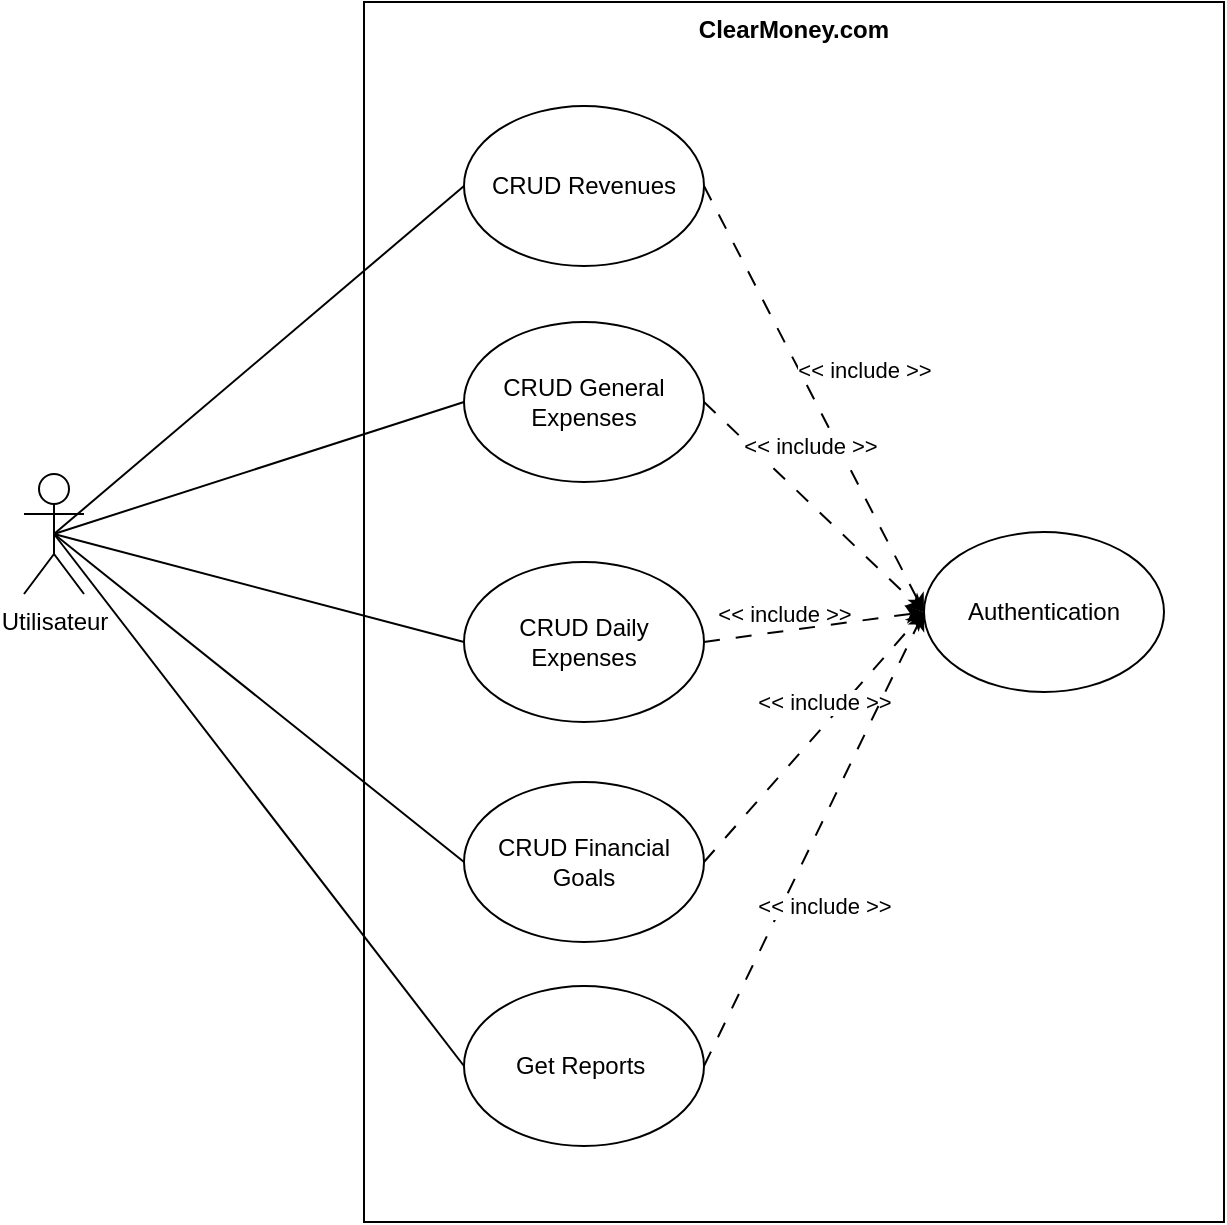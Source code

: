 <mxfile>
    <diagram name="Page-1" id="5QJrJIzcXwLKa7ETfwGM">
        <mxGraphModel dx="92" dy="399" grid="1" gridSize="10" guides="1" tooltips="1" connect="1" arrows="1" fold="1" page="1" pageScale="1" pageWidth="850" pageHeight="1100" math="0" shadow="0">
            <root>
                <mxCell id="0"/>
                <mxCell id="1" parent="0"/>
                <mxCell id="36gx3z8lY3JEfR8uMzHo-1" value="&lt;b&gt;ClearMoney.com&lt;/b&gt;" style="html=1;whiteSpace=wrap;verticalAlign=top;" parent="1" vertex="1">
                    <mxGeometry x="1500" y="260" width="430" height="610" as="geometry"/>
                </mxCell>
                <mxCell id="36gx3z8lY3JEfR8uMzHo-2" style="rounded=0;orthogonalLoop=1;jettySize=auto;html=1;exitX=1;exitY=0.5;exitDx=0;exitDy=0;entryX=0;entryY=0.5;entryDx=0;entryDy=0;dashed=1;dashPattern=8 8;" parent="1" source="36gx3z8lY3JEfR8uMzHo-4" target="36gx3z8lY3JEfR8uMzHo-11" edge="1">
                    <mxGeometry relative="1" as="geometry"/>
                </mxCell>
                <mxCell id="36gx3z8lY3JEfR8uMzHo-3" value="&amp;lt;&amp;lt; include &amp;gt;&amp;gt;" style="edgeLabel;html=1;align=center;verticalAlign=middle;resizable=0;points=[];shadow=0;" parent="36gx3z8lY3JEfR8uMzHo-2" vertex="1" connectable="0">
                    <mxGeometry x="-0.075" y="-1" relative="1" as="geometry">
                        <mxPoint x="-10" y="115" as="offset"/>
                    </mxGeometry>
                </mxCell>
                <mxCell id="36gx3z8lY3JEfR8uMzHo-4" value="CRUD Revenues" style="ellipse;whiteSpace=wrap;html=1;" parent="1" vertex="1">
                    <mxGeometry x="1550" y="312" width="120" height="80" as="geometry"/>
                </mxCell>
                <mxCell id="36gx3z8lY3JEfR8uMzHo-5" style="rounded=0;orthogonalLoop=1;jettySize=auto;html=1;exitX=1;exitY=0.5;exitDx=0;exitDy=0;entryX=0;entryY=0.5;entryDx=0;entryDy=0;dashed=1;dashPattern=8 8;" parent="1" source="36gx3z8lY3JEfR8uMzHo-6" target="36gx3z8lY3JEfR8uMzHo-11" edge="1">
                    <mxGeometry relative="1" as="geometry"/>
                </mxCell>
                <mxCell id="36gx3z8lY3JEfR8uMzHo-6" value="CRUD General Expenses" style="ellipse;whiteSpace=wrap;html=1;" parent="1" vertex="1">
                    <mxGeometry x="1550" y="420" width="120" height="80" as="geometry"/>
                </mxCell>
                <mxCell id="36gx3z8lY3JEfR8uMzHo-7" style="rounded=0;orthogonalLoop=1;jettySize=auto;html=1;exitX=1;exitY=0.5;exitDx=0;exitDy=0;entryX=0;entryY=0.5;entryDx=0;entryDy=0;dashed=1;dashPattern=8 8;" parent="1" source="36gx3z8lY3JEfR8uMzHo-8" target="36gx3z8lY3JEfR8uMzHo-11" edge="1">
                    <mxGeometry relative="1" as="geometry"/>
                </mxCell>
                <mxCell id="36gx3z8lY3JEfR8uMzHo-8" value="&lt;div style=&quot;direction: rtl;&quot;&gt;&lt;span style=&quot;background-color: initial;&quot;&gt;CRUD Financial Goals&lt;/span&gt;&lt;/div&gt;" style="ellipse;whiteSpace=wrap;html=1;" parent="1" vertex="1">
                    <mxGeometry x="1550" y="650" width="120" height="80" as="geometry"/>
                </mxCell>
                <mxCell id="36gx3z8lY3JEfR8uMzHo-9" style="rounded=0;orthogonalLoop=1;jettySize=auto;html=1;exitX=1;exitY=0.5;exitDx=0;exitDy=0;entryX=0;entryY=0.5;entryDx=0;entryDy=0;dashed=1;dashPattern=8 8;" parent="1" source="36gx3z8lY3JEfR8uMzHo-10" target="36gx3z8lY3JEfR8uMzHo-11" edge="1">
                    <mxGeometry relative="1" as="geometry"/>
                </mxCell>
                <mxCell id="36gx3z8lY3JEfR8uMzHo-10" value="CRUD Daily Expenses" style="ellipse;whiteSpace=wrap;html=1;" parent="1" vertex="1">
                    <mxGeometry x="1550" y="540" width="120" height="80" as="geometry"/>
                </mxCell>
                <mxCell id="36gx3z8lY3JEfR8uMzHo-11" value="Authentication" style="ellipse;whiteSpace=wrap;html=1;" parent="1" vertex="1">
                    <mxGeometry x="1780" y="525" width="120" height="80" as="geometry"/>
                </mxCell>
                <mxCell id="36gx3z8lY3JEfR8uMzHo-12" style="rounded=0;orthogonalLoop=1;jettySize=auto;html=1;exitX=0.5;exitY=0.5;exitDx=0;exitDy=0;exitPerimeter=0;entryX=0;entryY=0.5;entryDx=0;entryDy=0;endArrow=none;endFill=0;" parent="1" source="36gx3z8lY3JEfR8uMzHo-16" target="36gx3z8lY3JEfR8uMzHo-4" edge="1">
                    <mxGeometry relative="1" as="geometry"/>
                </mxCell>
                <mxCell id="36gx3z8lY3JEfR8uMzHo-13" style="rounded=0;orthogonalLoop=1;jettySize=auto;html=1;exitX=0.5;exitY=0.5;exitDx=0;exitDy=0;exitPerimeter=0;entryX=0;entryY=0.5;entryDx=0;entryDy=0;endArrow=none;endFill=0;" parent="1" source="36gx3z8lY3JEfR8uMzHo-16" target="36gx3z8lY3JEfR8uMzHo-6" edge="1">
                    <mxGeometry relative="1" as="geometry"/>
                </mxCell>
                <mxCell id="36gx3z8lY3JEfR8uMzHo-14" style="rounded=0;orthogonalLoop=1;jettySize=auto;html=1;exitX=0.5;exitY=0.5;exitDx=0;exitDy=0;exitPerimeter=0;entryX=0;entryY=0.5;entryDx=0;entryDy=0;endArrow=none;endFill=0;" parent="1" source="36gx3z8lY3JEfR8uMzHo-16" target="36gx3z8lY3JEfR8uMzHo-10" edge="1">
                    <mxGeometry relative="1" as="geometry"/>
                </mxCell>
                <mxCell id="36gx3z8lY3JEfR8uMzHo-15" style="rounded=0;orthogonalLoop=1;jettySize=auto;html=1;exitX=0.5;exitY=0.5;exitDx=0;exitDy=0;exitPerimeter=0;entryX=0;entryY=0.5;entryDx=0;entryDy=0;endArrow=none;endFill=0;" parent="1" source="36gx3z8lY3JEfR8uMzHo-16" target="36gx3z8lY3JEfR8uMzHo-8" edge="1">
                    <mxGeometry relative="1" as="geometry"/>
                </mxCell>
                <mxCell id="36gx3z8lY3JEfR8uMzHo-16" value="Utilisateur" style="shape=umlActor;verticalLabelPosition=bottom;verticalAlign=top;html=1;outlineConnect=0;" parent="1" vertex="1">
                    <mxGeometry x="1330" y="496" width="30" height="60" as="geometry"/>
                </mxCell>
                <mxCell id="36gx3z8lY3JEfR8uMzHo-17" value="&amp;lt;&amp;lt; include &amp;gt;&amp;gt;" style="edgeLabel;html=1;align=center;verticalAlign=middle;resizable=0;points=[];" parent="1" vertex="1" connectable="0">
                    <mxGeometry x="1700.002" y="470.002" as="geometry">
                        <mxPoint x="23" y="12" as="offset"/>
                    </mxGeometry>
                </mxCell>
                <mxCell id="36gx3z8lY3JEfR8uMzHo-18" value="&amp;lt;&amp;lt; include &amp;gt;&amp;gt;" style="edgeLabel;html=1;align=center;verticalAlign=middle;resizable=0;points=[];" parent="1" vertex="1" connectable="0">
                    <mxGeometry x="1749.592" y="444.072" as="geometry"/>
                </mxCell>
                <mxCell id="36gx3z8lY3JEfR8uMzHo-19" value="&amp;lt;&amp;lt; include &amp;gt;&amp;gt;" style="edgeLabel;html=1;align=center;verticalAlign=middle;resizable=0;points=[];" parent="1" vertex="1" connectable="0">
                    <mxGeometry x="1730.002" y="610.002" as="geometry"/>
                </mxCell>
                <mxCell id="36gx3z8lY3JEfR8uMzHo-20" style="rounded=0;orthogonalLoop=1;jettySize=auto;html=1;exitX=1;exitY=0.5;exitDx=0;exitDy=0;entryX=0;entryY=0.5;entryDx=0;entryDy=0;dashed=1;dashPattern=8 8;" parent="1" source="36gx3z8lY3JEfR8uMzHo-21" target="36gx3z8lY3JEfR8uMzHo-11" edge="1">
                    <mxGeometry relative="1" as="geometry">
                        <mxPoint x="1800" y="610" as="targetPoint"/>
                    </mxGeometry>
                </mxCell>
                <mxCell id="36gx3z8lY3JEfR8uMzHo-21" value="&lt;div style=&quot;direction: rtl;&quot;&gt;&amp;nbsp;Get Reports&lt;/div&gt;" style="ellipse;whiteSpace=wrap;html=1;" parent="1" vertex="1">
                    <mxGeometry x="1550" y="752" width="120" height="80" as="geometry"/>
                </mxCell>
                <mxCell id="36gx3z8lY3JEfR8uMzHo-22" style="rounded=0;orthogonalLoop=1;jettySize=auto;html=1;exitX=0.5;exitY=0.5;exitDx=0;exitDy=0;exitPerimeter=0;entryX=0;entryY=0.5;entryDx=0;entryDy=0;endArrow=none;endFill=0;" parent="1" source="36gx3z8lY3JEfR8uMzHo-16" target="36gx3z8lY3JEfR8uMzHo-21" edge="1">
                    <mxGeometry relative="1" as="geometry">
                        <mxPoint x="1345" y="628" as="sourcePoint"/>
                    </mxGeometry>
                </mxCell>
                <mxCell id="36gx3z8lY3JEfR8uMzHo-23" value="&amp;lt;&amp;lt; include &amp;gt;&amp;gt;" style="edgeLabel;html=1;align=center;verticalAlign=middle;resizable=0;points=[];" parent="1" vertex="1" connectable="0">
                    <mxGeometry x="1730.002" y="712.002" as="geometry"/>
                </mxCell>
            </root>
        </mxGraphModel>
    </diagram>
</mxfile>